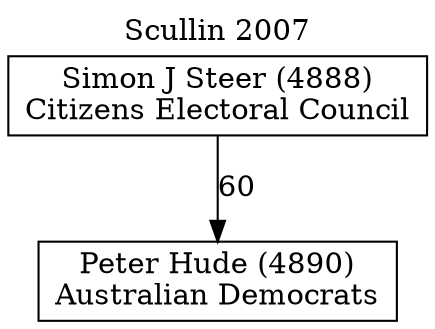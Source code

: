 // House preference flow
digraph "Peter Hude (4890)_Scullin_2007" {
	graph [label="Scullin 2007" labelloc=t mclimit=10]
	node [shape=box]
	"Peter Hude (4890)" [label="Peter Hude (4890)
Australian Democrats"]
	"Simon J Steer (4888)" [label="Simon J Steer (4888)
Citizens Electoral Council"]
	"Simon J Steer (4888)" -> "Peter Hude (4890)" [label=60]
}
